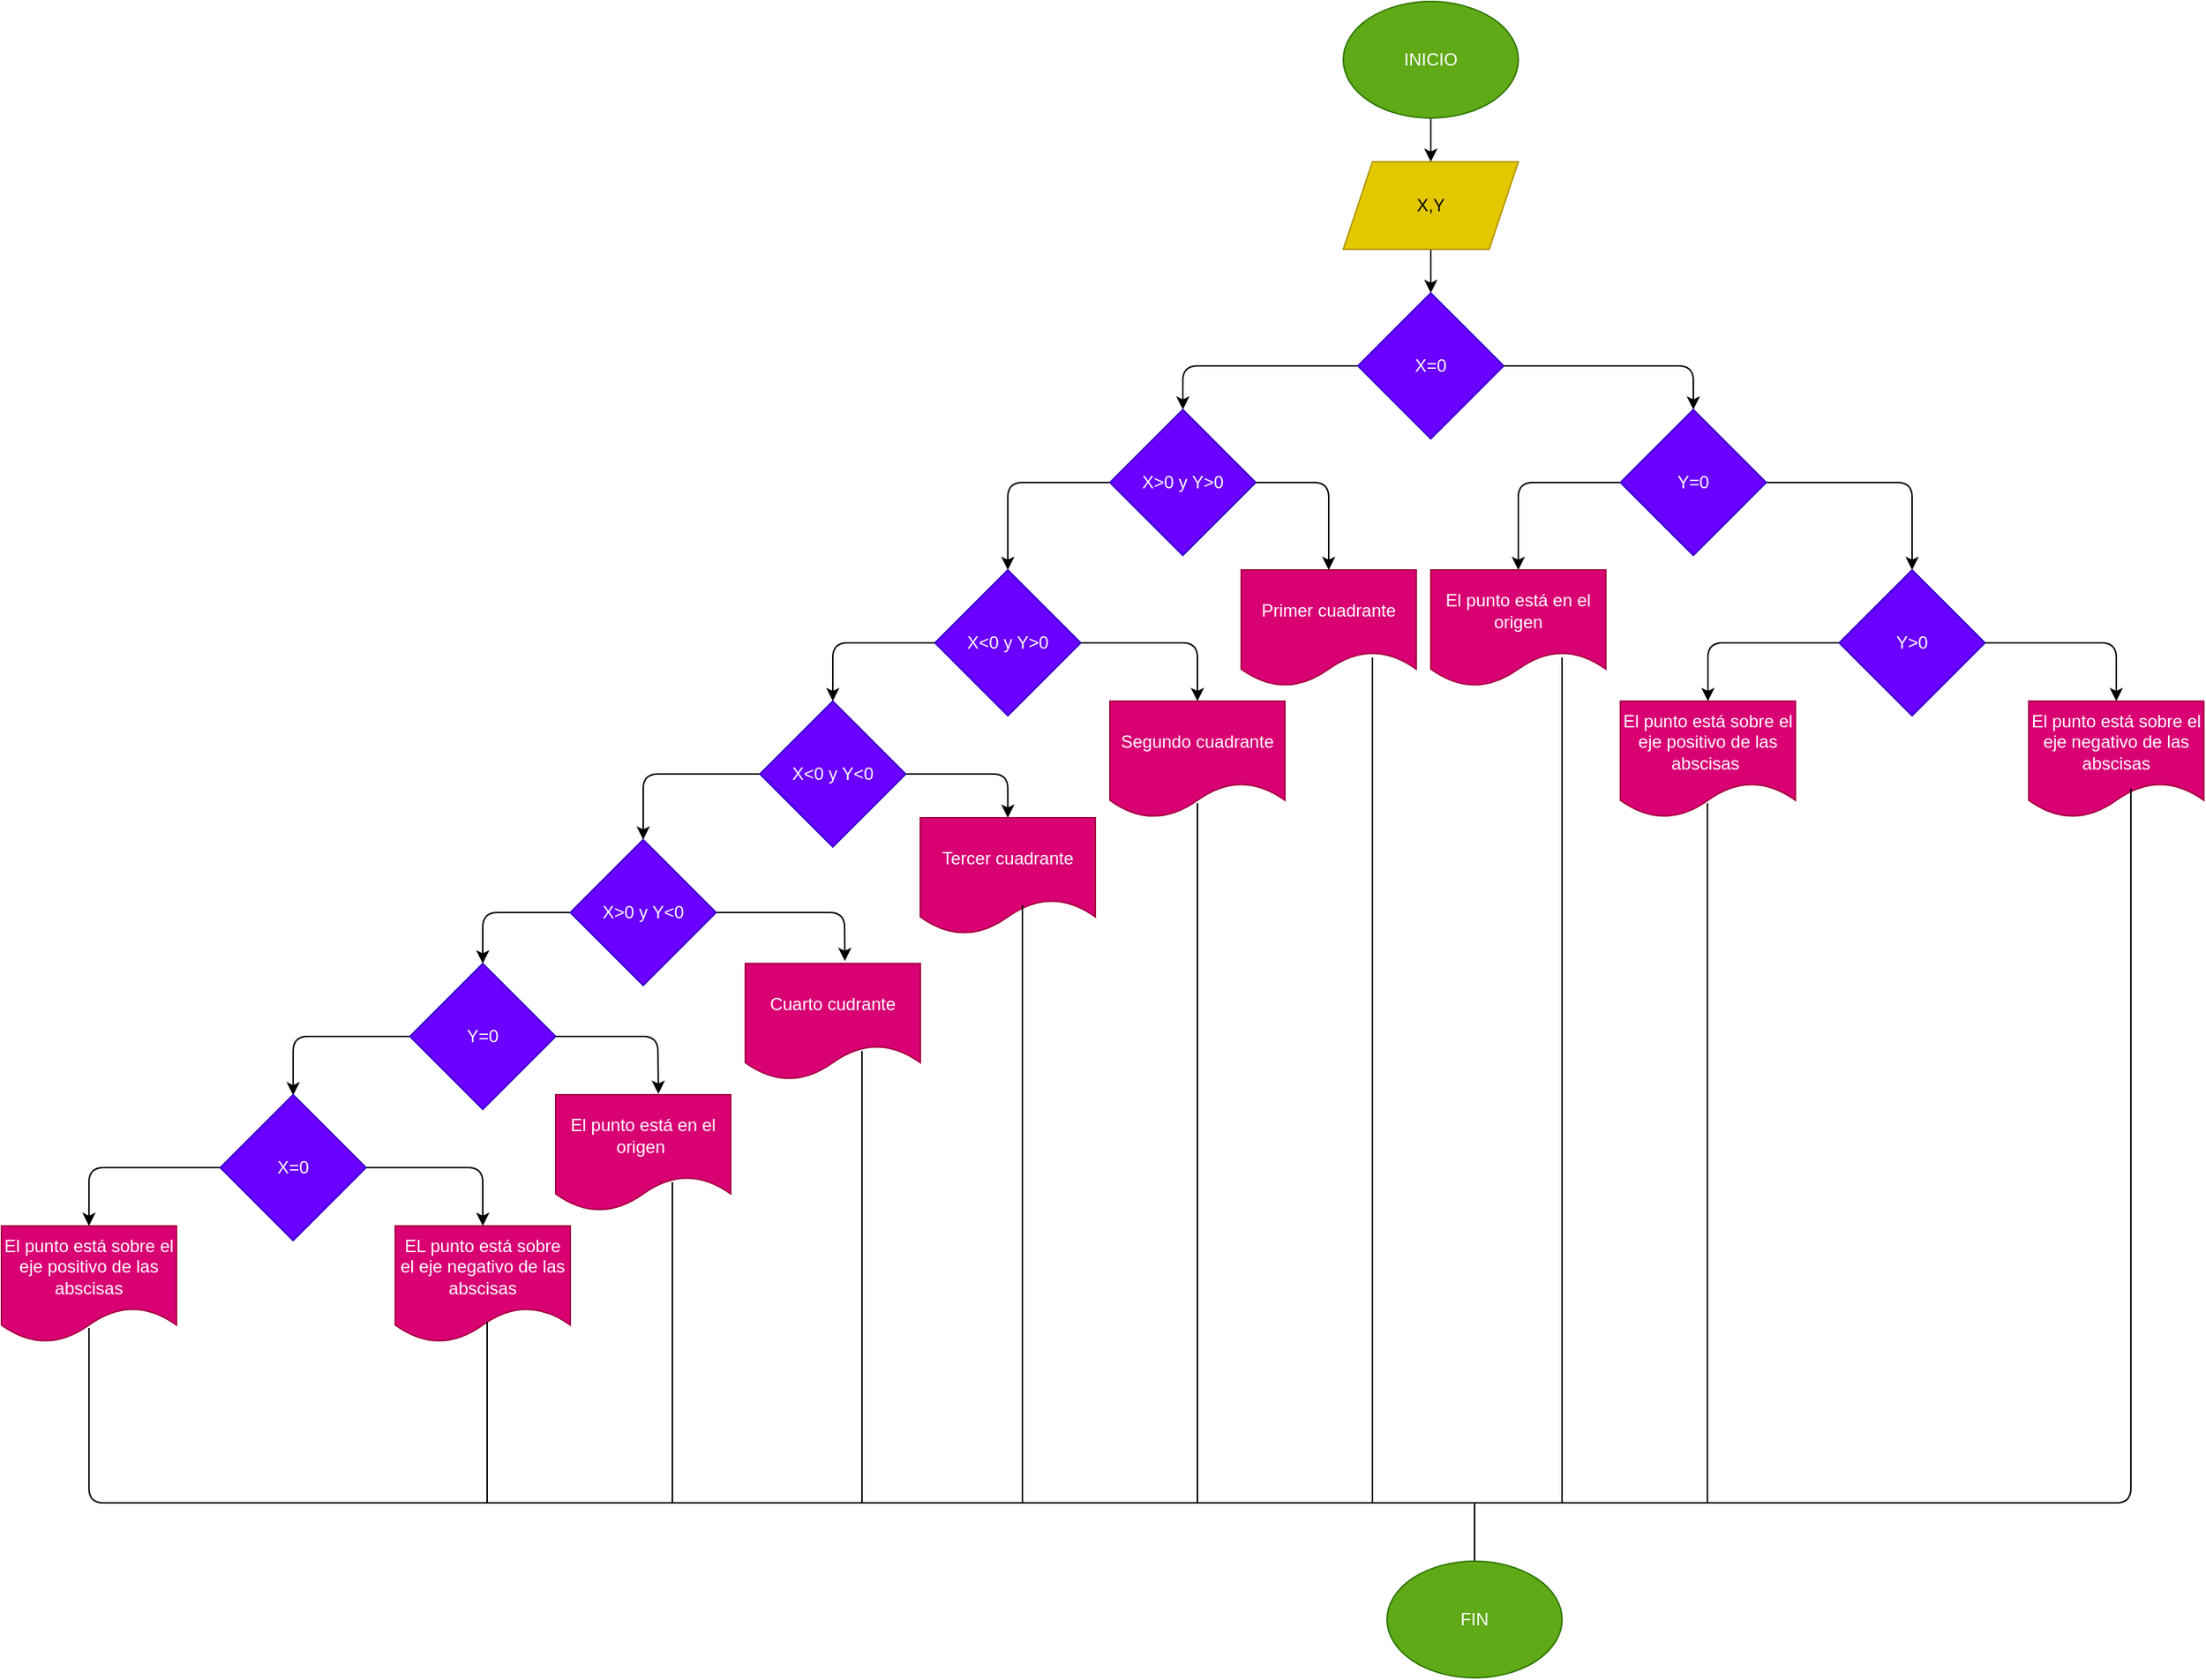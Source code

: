 <mxfile>
    <diagram id="_8mxruaEo01n0fDPK68A" name="Página-1">
        <mxGraphModel dx="1297" dy="341" grid="1" gridSize="10" guides="1" tooltips="1" connect="1" arrows="1" fold="1" page="1" pageScale="1" pageWidth="827" pageHeight="1169" math="0" shadow="0">
            <root>
                <mxCell id="0"/>
                <mxCell id="1" parent="0"/>
                <mxCell id="6" style="edgeStyle=none;html=1;exitX=0.5;exitY=1;exitDx=0;exitDy=0;entryX=0.5;entryY=0;entryDx=0;entryDy=0;" edge="1" parent="1" source="3" target="4">
                    <mxGeometry relative="1" as="geometry"/>
                </mxCell>
                <mxCell id="3" value="INICIO" style="ellipse;whiteSpace=wrap;html=1;fillColor=#60a917;fontColor=#ffffff;strokeColor=#2D7600;" vertex="1" parent="1">
                    <mxGeometry x="220" y="10" width="120" height="80" as="geometry"/>
                </mxCell>
                <mxCell id="7" value="" style="edgeStyle=none;html=1;" edge="1" parent="1" source="4" target="5">
                    <mxGeometry relative="1" as="geometry"/>
                </mxCell>
                <mxCell id="4" value="X,Y" style="shape=parallelogram;perimeter=parallelogramPerimeter;whiteSpace=wrap;html=1;fixedSize=1;fillColor=#e3c800;fontColor=#000000;strokeColor=#B09500;" vertex="1" parent="1">
                    <mxGeometry x="220" y="120" width="120" height="60" as="geometry"/>
                </mxCell>
                <mxCell id="11" style="edgeStyle=none;html=1;entryX=0.5;entryY=0;entryDx=0;entryDy=0;" edge="1" parent="1" source="5">
                    <mxGeometry relative="1" as="geometry">
                        <mxPoint x="460" y="290" as="targetPoint"/>
                        <Array as="points">
                            <mxPoint x="460" y="260"/>
                        </Array>
                    </mxGeometry>
                </mxCell>
                <mxCell id="18" style="edgeStyle=none;html=1;exitX=0;exitY=0.5;exitDx=0;exitDy=0;entryX=0.5;entryY=0;entryDx=0;entryDy=0;" edge="1" parent="1" source="5" target="12">
                    <mxGeometry relative="1" as="geometry">
                        <Array as="points">
                            <mxPoint x="110" y="260"/>
                        </Array>
                    </mxGeometry>
                </mxCell>
                <mxCell id="5" value="X=0" style="rhombus;whiteSpace=wrap;html=1;fillColor=#6a00ff;fontColor=#ffffff;strokeColor=#3700CC;" vertex="1" parent="1">
                    <mxGeometry x="230" y="210" width="100" height="100" as="geometry"/>
                </mxCell>
                <mxCell id="29" style="edgeStyle=none;html=1;entryX=0.5;entryY=0;entryDx=0;entryDy=0;" edge="1" parent="1" source="12" target="24">
                    <mxGeometry relative="1" as="geometry">
                        <Array as="points">
                            <mxPoint x="210" y="340"/>
                        </Array>
                    </mxGeometry>
                </mxCell>
                <mxCell id="31" style="edgeStyle=none;html=1;entryX=0.5;entryY=0;entryDx=0;entryDy=0;" edge="1" parent="1" source="12" target="30">
                    <mxGeometry relative="1" as="geometry">
                        <Array as="points">
                            <mxPoint x="-10" y="340"/>
                        </Array>
                    </mxGeometry>
                </mxCell>
                <mxCell id="12" value="X&amp;gt;0 y Y&amp;gt;0" style="rhombus;whiteSpace=wrap;html=1;fillColor=#6a00ff;fontColor=#ffffff;strokeColor=#3700CC;" vertex="1" parent="1">
                    <mxGeometry x="60" y="290" width="100" height="100" as="geometry"/>
                </mxCell>
                <mxCell id="27" style="edgeStyle=none;html=1;entryX=0.5;entryY=0;entryDx=0;entryDy=0;" edge="1" parent="1" source="23">
                    <mxGeometry relative="1" as="geometry">
                        <mxPoint x="610" y="400" as="targetPoint"/>
                        <Array as="points">
                            <mxPoint x="610" y="340"/>
                        </Array>
                    </mxGeometry>
                </mxCell>
                <mxCell id="28" style="edgeStyle=none;html=1;entryX=0.5;entryY=0;entryDx=0;entryDy=0;" edge="1" parent="1" source="23" target="25">
                    <mxGeometry relative="1" as="geometry">
                        <Array as="points">
                            <mxPoint x="340" y="340"/>
                        </Array>
                    </mxGeometry>
                </mxCell>
                <mxCell id="23" value="Y=0" style="rhombus;whiteSpace=wrap;html=1;fillColor=#6a00ff;fontColor=#ffffff;strokeColor=#3700CC;" vertex="1" parent="1">
                    <mxGeometry x="410" y="290" width="100" height="100" as="geometry"/>
                </mxCell>
                <mxCell id="24" value="Primer cuadrante" style="shape=document;whiteSpace=wrap;html=1;boundedLbl=1;fillColor=#d80073;fontColor=#ffffff;strokeColor=#A50040;" vertex="1" parent="1">
                    <mxGeometry x="150" y="400" width="120" height="80" as="geometry"/>
                </mxCell>
                <mxCell id="25" value="El punto está en el origen" style="shape=document;whiteSpace=wrap;html=1;boundedLbl=1;fillColor=#d80073;fontColor=#ffffff;strokeColor=#A50040;" vertex="1" parent="1">
                    <mxGeometry x="280" y="400" width="120" height="80" as="geometry"/>
                </mxCell>
                <mxCell id="42" style="edgeStyle=none;html=1;entryX=0.5;entryY=0;entryDx=0;entryDy=0;" edge="1" parent="1" source="30" target="41">
                    <mxGeometry relative="1" as="geometry">
                        <Array as="points">
                            <mxPoint x="120" y="450"/>
                        </Array>
                    </mxGeometry>
                </mxCell>
                <mxCell id="45" style="edgeStyle=none;html=1;exitX=0;exitY=0.5;exitDx=0;exitDy=0;entryX=0.5;entryY=0;entryDx=0;entryDy=0;" edge="1" parent="1" source="30" target="44">
                    <mxGeometry relative="1" as="geometry">
                        <Array as="points">
                            <mxPoint x="-130" y="450"/>
                        </Array>
                    </mxGeometry>
                </mxCell>
                <mxCell id="30" value="X&amp;lt;0 y Y&amp;gt;0" style="rhombus;whiteSpace=wrap;html=1;fillColor=#6a00ff;fontColor=#ffffff;strokeColor=#3700CC;" vertex="1" parent="1">
                    <mxGeometry x="-60" y="400" width="100" height="100" as="geometry"/>
                </mxCell>
                <mxCell id="37" style="edgeStyle=none;html=1;entryX=0.5;entryY=0;entryDx=0;entryDy=0;" edge="1" parent="1" source="33" target="36">
                    <mxGeometry relative="1" as="geometry">
                        <Array as="points">
                            <mxPoint x="750" y="450"/>
                        </Array>
                    </mxGeometry>
                </mxCell>
                <mxCell id="38" style="edgeStyle=none;html=1;entryX=0.5;entryY=0;entryDx=0;entryDy=0;" edge="1" parent="1" source="33" target="34">
                    <mxGeometry relative="1" as="geometry">
                        <Array as="points">
                            <mxPoint x="470" y="450"/>
                        </Array>
                    </mxGeometry>
                </mxCell>
                <mxCell id="33" value="Y&amp;gt;0" style="rhombus;whiteSpace=wrap;html=1;fillColor=#6a00ff;fontColor=#ffffff;strokeColor=#3700CC;" vertex="1" parent="1">
                    <mxGeometry x="560" y="400" width="100" height="100" as="geometry"/>
                </mxCell>
                <mxCell id="34" value="El punto está sobre el eje positivo de las abscisas&amp;nbsp;" style="shape=document;whiteSpace=wrap;html=1;boundedLbl=1;fillColor=#d80073;fontColor=#ffffff;strokeColor=#A50040;" vertex="1" parent="1">
                    <mxGeometry x="410" y="490" width="120" height="80" as="geometry"/>
                </mxCell>
                <mxCell id="36" value="El punto está sobre el eje negativo de las abscisas" style="shape=document;whiteSpace=wrap;html=1;boundedLbl=1;fillColor=#d80073;fontColor=#ffffff;strokeColor=#A50040;" vertex="1" parent="1">
                    <mxGeometry x="690" y="490" width="120" height="80" as="geometry"/>
                </mxCell>
                <mxCell id="41" value="Segundo cuadrante" style="shape=document;whiteSpace=wrap;html=1;boundedLbl=1;fillColor=#d80073;fontColor=#ffffff;strokeColor=#A50040;" vertex="1" parent="1">
                    <mxGeometry x="60" y="490" width="120" height="80" as="geometry"/>
                </mxCell>
                <mxCell id="47" style="edgeStyle=none;html=1;exitX=1;exitY=0.5;exitDx=0;exitDy=0;entryX=0.5;entryY=0;entryDx=0;entryDy=0;" edge="1" parent="1" source="44" target="46">
                    <mxGeometry relative="1" as="geometry">
                        <Array as="points">
                            <mxPoint x="-10" y="540"/>
                        </Array>
                    </mxGeometry>
                </mxCell>
                <mxCell id="49" style="edgeStyle=none;html=1;entryX=0.5;entryY=0;entryDx=0;entryDy=0;" edge="1" parent="1" source="44" target="48">
                    <mxGeometry relative="1" as="geometry">
                        <Array as="points">
                            <mxPoint x="-260" y="540"/>
                        </Array>
                    </mxGeometry>
                </mxCell>
                <mxCell id="44" value="X&amp;lt;0 y Y&amp;lt;0" style="rhombus;whiteSpace=wrap;html=1;fillColor=#6a00ff;fontColor=#ffffff;strokeColor=#3700CC;" vertex="1" parent="1">
                    <mxGeometry x="-180" y="490" width="100" height="100" as="geometry"/>
                </mxCell>
                <mxCell id="46" value="Tercer cuadrante" style="shape=document;whiteSpace=wrap;html=1;boundedLbl=1;fillColor=#d80073;fontColor=#ffffff;strokeColor=#A50040;" vertex="1" parent="1">
                    <mxGeometry x="-70" y="570" width="120" height="80" as="geometry"/>
                </mxCell>
                <mxCell id="53" style="edgeStyle=none;html=1;exitX=1;exitY=0.5;exitDx=0;exitDy=0;entryX=0.569;entryY=-0.022;entryDx=0;entryDy=0;entryPerimeter=0;" edge="1" parent="1" source="48" target="50">
                    <mxGeometry relative="1" as="geometry">
                        <Array as="points">
                            <mxPoint x="-122" y="635"/>
                        </Array>
                    </mxGeometry>
                </mxCell>
                <mxCell id="56" style="edgeStyle=none;html=1;entryX=0.5;entryY=0;entryDx=0;entryDy=0;" edge="1" parent="1" source="48" target="55">
                    <mxGeometry relative="1" as="geometry">
                        <Array as="points">
                            <mxPoint x="-370" y="635"/>
                        </Array>
                    </mxGeometry>
                </mxCell>
                <mxCell id="48" value="X&amp;gt;0 y Y&amp;lt;0" style="rhombus;whiteSpace=wrap;html=1;fillColor=#6a00ff;fontColor=#ffffff;strokeColor=#3700CC;" vertex="1" parent="1">
                    <mxGeometry x="-310" y="585" width="100" height="100" as="geometry"/>
                </mxCell>
                <mxCell id="50" value="Cuarto cudrante" style="shape=document;whiteSpace=wrap;html=1;boundedLbl=1;fillColor=#d80073;fontColor=#ffffff;strokeColor=#A50040;" vertex="1" parent="1">
                    <mxGeometry x="-190" y="670" width="120" height="80" as="geometry"/>
                </mxCell>
                <mxCell id="58" style="edgeStyle=none;html=1;exitX=1;exitY=0.5;exitDx=0;exitDy=0;entryX=0.587;entryY=-0.008;entryDx=0;entryDy=0;entryPerimeter=0;" edge="1" parent="1" source="55" target="57">
                    <mxGeometry relative="1" as="geometry">
                        <Array as="points">
                            <mxPoint x="-250" y="720"/>
                        </Array>
                    </mxGeometry>
                </mxCell>
                <mxCell id="61" style="edgeStyle=none;html=1;entryX=0.5;entryY=0.004;entryDx=0;entryDy=0;entryPerimeter=0;" edge="1" parent="1" source="55" target="60">
                    <mxGeometry relative="1" as="geometry">
                        <Array as="points">
                            <mxPoint x="-500" y="720"/>
                        </Array>
                    </mxGeometry>
                </mxCell>
                <mxCell id="55" value="Y=0" style="rhombus;whiteSpace=wrap;html=1;fillColor=#6a00ff;fontColor=#ffffff;strokeColor=#3700CC;" vertex="1" parent="1">
                    <mxGeometry x="-420" y="670" width="100" height="100" as="geometry"/>
                </mxCell>
                <mxCell id="57" value="El punto está en el origen&amp;nbsp;" style="shape=document;whiteSpace=wrap;html=1;boundedLbl=1;fillColor=#d80073;fontColor=#ffffff;strokeColor=#A50040;" vertex="1" parent="1">
                    <mxGeometry x="-320" y="760" width="120" height="80" as="geometry"/>
                </mxCell>
                <mxCell id="64" style="edgeStyle=none;html=1;entryX=0.5;entryY=0;entryDx=0;entryDy=0;" edge="1" parent="1" source="60" target="62">
                    <mxGeometry relative="1" as="geometry">
                        <Array as="points">
                            <mxPoint x="-370" y="810"/>
                        </Array>
                    </mxGeometry>
                </mxCell>
                <mxCell id="65" style="edgeStyle=none;html=1;entryX=0.5;entryY=0;entryDx=0;entryDy=0;" edge="1" parent="1" source="60" target="63">
                    <mxGeometry relative="1" as="geometry">
                        <Array as="points">
                            <mxPoint x="-640" y="810"/>
                        </Array>
                    </mxGeometry>
                </mxCell>
                <mxCell id="60" value="X=0" style="rhombus;whiteSpace=wrap;html=1;fillColor=#6a00ff;fontColor=#ffffff;strokeColor=#3700CC;" vertex="1" parent="1">
                    <mxGeometry x="-550" y="760" width="100" height="100" as="geometry"/>
                </mxCell>
                <mxCell id="62" value="EL punto está sobre el eje negativo de las abscisas" style="shape=document;whiteSpace=wrap;html=1;boundedLbl=1;fillColor=#d80073;fontColor=#ffffff;strokeColor=#A50040;" vertex="1" parent="1">
                    <mxGeometry x="-430" y="850" width="120" height="80" as="geometry"/>
                </mxCell>
                <mxCell id="63" value="El punto está sobre el eje positivo de las abscisas" style="shape=document;whiteSpace=wrap;html=1;boundedLbl=1;fillColor=#d80073;fontColor=#ffffff;strokeColor=#A50040;" vertex="1" parent="1">
                    <mxGeometry x="-700" y="850" width="120" height="80" as="geometry"/>
                </mxCell>
                <mxCell id="66" value="" style="endArrow=none;html=1;" edge="1" parent="1">
                    <mxGeometry width="50" height="50" relative="1" as="geometry">
                        <mxPoint x="250" y="1040" as="sourcePoint"/>
                        <mxPoint x="-640" y="920" as="targetPoint"/>
                        <Array as="points">
                            <mxPoint x="-640" y="1040"/>
                        </Array>
                    </mxGeometry>
                </mxCell>
                <mxCell id="67" value="" style="endArrow=none;html=1;" edge="1" parent="1">
                    <mxGeometry width="50" height="50" relative="1" as="geometry">
                        <mxPoint x="250" y="1040" as="sourcePoint"/>
                        <mxPoint x="760" y="550" as="targetPoint"/>
                        <Array as="points">
                            <mxPoint x="760" y="1040"/>
                        </Array>
                    </mxGeometry>
                </mxCell>
                <mxCell id="69" value="" style="endArrow=none;html=1;entryX=0.525;entryY=0.824;entryDx=0;entryDy=0;entryPerimeter=0;" edge="1" parent="1" target="62">
                    <mxGeometry width="50" height="50" relative="1" as="geometry">
                        <mxPoint x="-367" y="1040" as="sourcePoint"/>
                        <mxPoint x="-320" y="920" as="targetPoint"/>
                        <Array as="points">
                            <mxPoint x="-367" y="980"/>
                        </Array>
                    </mxGeometry>
                </mxCell>
                <mxCell id="70" value="" style="endArrow=none;html=1;entryX=0.525;entryY=0.824;entryDx=0;entryDy=0;entryPerimeter=0;" edge="1" parent="1">
                    <mxGeometry width="50" height="50" relative="1" as="geometry">
                        <mxPoint x="-240" y="1040" as="sourcePoint"/>
                        <mxPoint x="-240" y="820.0" as="targetPoint"/>
                    </mxGeometry>
                </mxCell>
                <mxCell id="71" value="" style="endArrow=none;html=1;entryX=0.525;entryY=0.824;entryDx=0;entryDy=0;entryPerimeter=0;" edge="1" parent="1">
                    <mxGeometry width="50" height="50" relative="1" as="geometry">
                        <mxPoint x="-110" y="1040" as="sourcePoint"/>
                        <mxPoint x="-110.0" y="730" as="targetPoint"/>
                    </mxGeometry>
                </mxCell>
                <mxCell id="72" value="" style="endArrow=none;html=1;entryX=0.525;entryY=0.824;entryDx=0;entryDy=0;entryPerimeter=0;" edge="1" parent="1">
                    <mxGeometry width="50" height="50" relative="1" as="geometry">
                        <mxPoint y="1040" as="sourcePoint"/>
                        <mxPoint y="630.0" as="targetPoint"/>
                    </mxGeometry>
                </mxCell>
                <mxCell id="73" value="" style="endArrow=none;html=1;" edge="1" parent="1">
                    <mxGeometry width="50" height="50" relative="1" as="geometry">
                        <mxPoint x="120" y="1040" as="sourcePoint"/>
                        <mxPoint x="120" y="560" as="targetPoint"/>
                    </mxGeometry>
                </mxCell>
                <mxCell id="74" value="" style="endArrow=none;html=1;" edge="1" parent="1">
                    <mxGeometry width="50" height="50" relative="1" as="geometry">
                        <mxPoint x="240" y="1040" as="sourcePoint"/>
                        <mxPoint x="240" y="460.0" as="targetPoint"/>
                    </mxGeometry>
                </mxCell>
                <mxCell id="75" value="" style="endArrow=none;html=1;" edge="1" parent="1">
                    <mxGeometry width="50" height="50" relative="1" as="geometry">
                        <mxPoint x="370" y="1040" as="sourcePoint"/>
                        <mxPoint x="370" y="460.0" as="targetPoint"/>
                    </mxGeometry>
                </mxCell>
                <mxCell id="76" value="" style="endArrow=none;html=1;" edge="1" parent="1">
                    <mxGeometry width="50" height="50" relative="1" as="geometry">
                        <mxPoint x="469.66" y="1040" as="sourcePoint"/>
                        <mxPoint x="469.66" y="560.0" as="targetPoint"/>
                    </mxGeometry>
                </mxCell>
                <mxCell id="77" value="" style="endArrow=none;html=1;" edge="1" parent="1">
                    <mxGeometry width="50" height="50" relative="1" as="geometry">
                        <mxPoint x="310" y="1080" as="sourcePoint"/>
                        <mxPoint x="310" y="1040" as="targetPoint"/>
                    </mxGeometry>
                </mxCell>
                <mxCell id="79" value="FIN" style="ellipse;whiteSpace=wrap;html=1;fillColor=#60a917;fontColor=#ffffff;strokeColor=#2D7600;" vertex="1" parent="1">
                    <mxGeometry x="250" y="1080" width="120" height="80" as="geometry"/>
                </mxCell>
            </root>
        </mxGraphModel>
    </diagram>
</mxfile>
